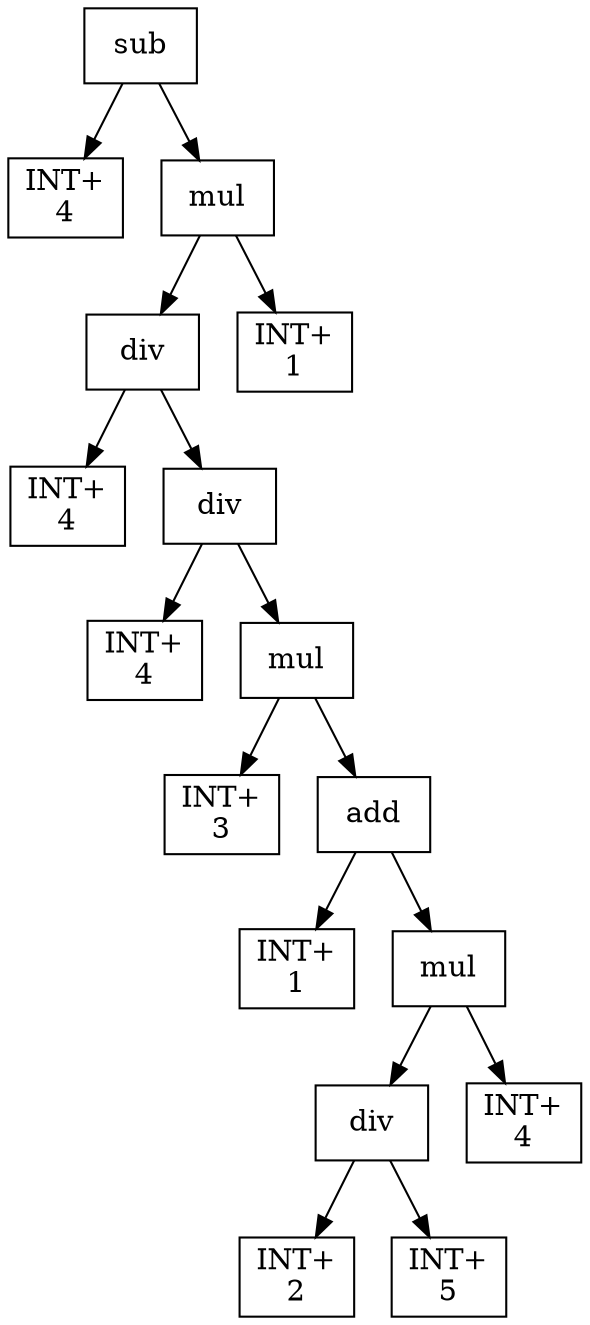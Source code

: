 digraph expr {
  node [shape=box];
  n1 [label="sub"];
  n2 [label="INT+\n4"];
  n3 [label="mul"];
  n4 [label="div"];
  n5 [label="INT+\n4"];
  n6 [label="div"];
  n7 [label="INT+\n4"];
  n8 [label="mul"];
  n9 [label="INT+\n3"];
  n10 [label="add"];
  n11 [label="INT+\n1"];
  n12 [label="mul"];
  n13 [label="div"];
  n14 [label="INT+\n2"];
  n15 [label="INT+\n5"];
  n13 -> n14;
  n13 -> n15;
  n16 [label="INT+\n4"];
  n12 -> n13;
  n12 -> n16;
  n10 -> n11;
  n10 -> n12;
  n8 -> n9;
  n8 -> n10;
  n6 -> n7;
  n6 -> n8;
  n4 -> n5;
  n4 -> n6;
  n17 [label="INT+\n1"];
  n3 -> n4;
  n3 -> n17;
  n1 -> n2;
  n1 -> n3;
}